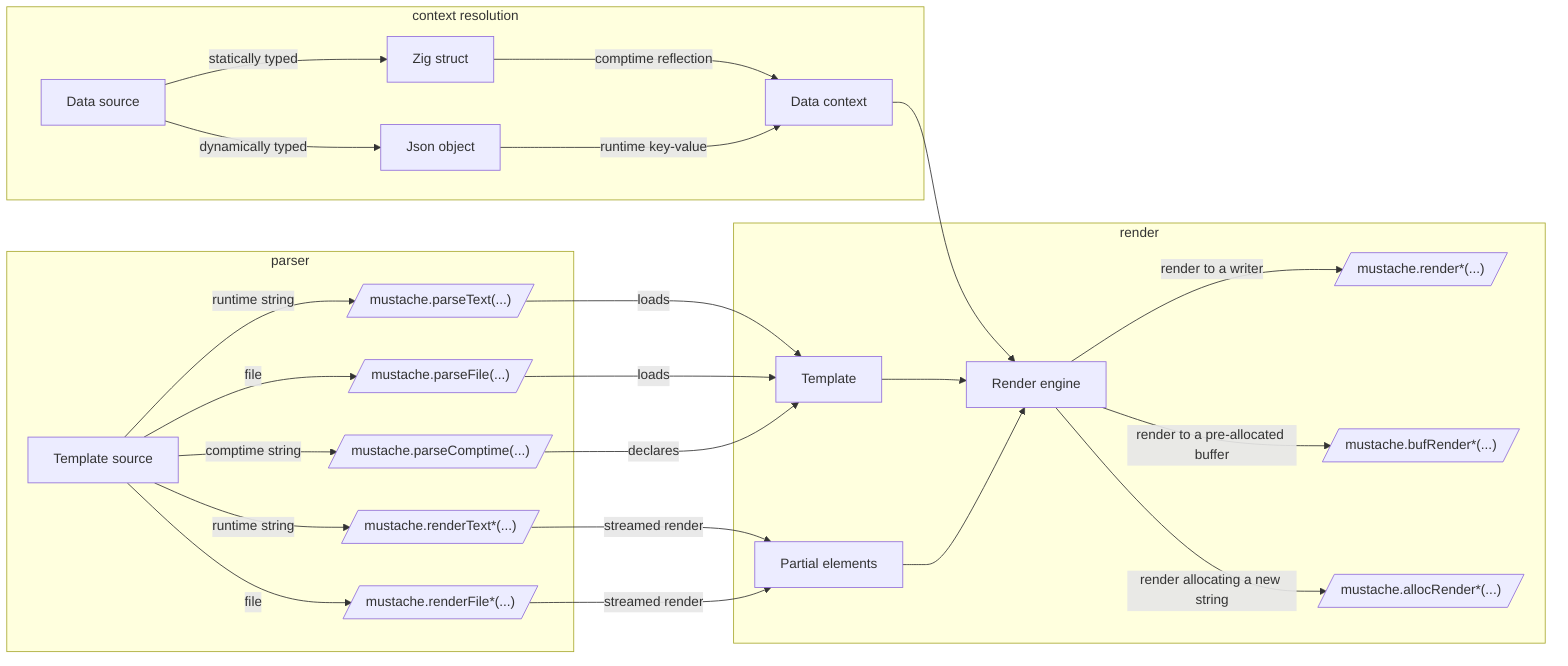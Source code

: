 graph LR
    subgraph "parser"
    TemplateSource[Template source]
    Parser[/"mustache.parseText(...)"/]
    ComptimeParser[/"mustache.parseComptime(...)"/]
    FileParser[/"mustache.parseFile(...)"/]
    StreamedParser[/"mustache.renderText*(...)"/]
    StreamedFileParser[/"mustache.renderFile*(...)"/]
    
    TemplateSource-->|runtime string| Parser
    TemplateSource-->|comptime string|ComptimeParser
    TemplateSource-->|file|FileParser
    TemplateSource-->|runtime string| StreamedParser
    TemplateSource-->|file|StreamedFileParser
    end
    
    subgraph "context resolution"
    DataSource[Data source]
    JsonContext[Json object]
    ZigContext[Zig struct]
    Context[Data context]

    DataSource-->|statically typed|ZigContext
    DataSource-->|dynamically typed|JsonContext
    ZigContext-->|comptime reflection|Context
    JsonContext-->|runtime key-value|Context
    end

    subgraph "render"
    Elements[Partial elements]

    Render[Render]
    OutputStream[/"mustache.render*(...)"/]
    Buffer[/"mustache.bufRender*(...)"/]
    Allocation[/"mustache.allocRender*(...)"/]
    Template[Template]
    
    Parser & FileParser-->|loads|Template
    ComptimeParser-->|declares|Template
    StreamedParser & StreamedFileParser-->|streamed render|Elements

    Context-->Render
    Render[Render engine]
    Template-->Render
    Elements-->Render

    Render-->|render to a writer|OutputStream
    Render-->|render to a pre-allocated buffer|Buffer
    Render-->|render allocating a new string|Allocation
    end